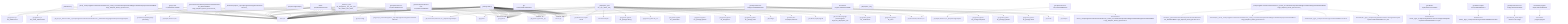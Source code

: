 graph TD
    app-mlperf-inference,d775cac873ee4231_(_reference,_bert-99,_deepsparse,_cpu,_test,_r5.0-dev_default,_int8,_offline_) --> detect,os
    get-sys-utils-cm,bc90993277e84b8e --> detect,os
    app-mlperf-inference,d775cac873ee4231_(_reference,_bert-99,_deepsparse,_cpu,_test,_r5.0-dev_default,_int8,_offline_) --> get,python
    get-mlperf-inference-src,4b57186581024797_(_deeplearningexamples_) --> detect,os
    get-mlperf-inference-src,4b57186581024797_(_deeplearningexamples_) --> get,python3
    get-git-repo,ed603e7292974f10_(_branch.master,_repo.https://github.com/mlcommons/inference,_submodules.language/bert/DeepLearningExamples_) --> detect,os
    get-mlperf-inference-src,4b57186581024797_(_deeplearningexamples_) --> get,git,repo,_branch.master,_repo.https://github.com/mlcommons/inference,_submodules.language/bert/DeepLearningExamples
    app-mlperf-inference,d775cac873ee4231_(_reference,_bert-99,_deepsparse,_cpu,_test,_r5.0-dev_default,_int8,_offline_) --> get,mlcommons,inference,src,_deeplearningexamples
    get-mlperf-inference-utils,e341e5f86d8342e5 --> get,mlperf,inference,src,_deeplearningexamples
    app-mlperf-inference,d775cac873ee4231_(_reference,_bert-99,_deepsparse,_cpu,_test,_r5.0-dev_default,_int8,_offline_) --> get,mlperf,inference,utils
    get-sys-utils-cm,bc90993277e84b8e --> detect,os
    download-file,9cdc8dc41aae437e_(_wget,_url.https://raw.githubusercontent.com/rajpurkar/SQuAD-explorer/master/dataset/dev-v1.1.json_) --> detect,os
    get-generic-sys-util,bb0393afa8404a11_(_md5sha1sum_) --> detect,os
    get-generic-sys-util,bb0393afa8404a11_(_install,_md5sha1sum_) --> detect,os
    get-generic-sys-util,bb0393afa8404a11_(_md5sha1sum_) --> get,generic-sys-util,_install,_md5sha1sum
    download-file,9cdc8dc41aae437e_(_wget,_url.https://raw.githubusercontent.com/rajpurkar/SQuAD-explorer/master/dataset/dev-v1.1.json_) --> get,generic-sys-util,_md5sha1sum
    download-and-extract,c67e81a4ce2649f5_(_wget,_url.https://raw.githubusercontent.com/rajpurkar/SQuAD-explorer/master/dataset/dev-v1.1.json_) --> download,file,_wget,_url.https://raw.githubusercontent.com/rajpurkar/SQuAD-explorer/master/dataset/dev-v1.1.json
    get-dataset-squad,6651c119c3ae49b3 --> download-and-extract,_wget,_url.https://raw.githubusercontent.com/rajpurkar/SQuAD-explorer/master/dataset/dev-v1.1.json
    app-mlperf-inference,d775cac873ee4231_(_reference,_bert-99,_deepsparse,_cpu,_test,_r5.0-dev_default,_int8,_offline_) --> get,dataset,squad,language-processing
    download-file,9cdc8dc41aae437e_(_wget,_url.https://zenodo.org/record/3733868/files/vocab.txt_) --> detect,os
    download-file,9cdc8dc41aae437e_(_wget,_url.https://zenodo.org/record/3733868/files/vocab.txt_) --> get,generic-sys-util,_md5sha1sum
    download-and-extract,c67e81a4ce2649f5_(_wget,_url.https://zenodo.org/record/3733868/files/vocab.txt_) --> download,file,_wget,_url.https://zenodo.org/record/3733868/files/vocab.txt
    get-dataset-squad-vocab,e38874fff5094577 --> download-and-extract,_wget,_url.https://zenodo.org/record/3733868/files/vocab.txt
    app-mlperf-inference,d775cac873ee4231_(_reference,_bert-99,_deepsparse,_cpu,_test,_r5.0-dev_default,_int8,_offline_) --> get,dataset-aux,squad-vocab
    app-mlperf-inference-mlcommons-python,ff149e9781fc4b65_(_deepsparse,_bert-99,_cpu,_offline,_int8_) --> detect,os
    detect-cpu,586c8a43320142f7 --> detect,os
    app-mlperf-inference-mlcommons-python,ff149e9781fc4b65_(_deepsparse,_bert-99,_cpu,_offline,_int8_) --> detect,cpu
    get-sys-utils-cm,bc90993277e84b8e --> detect,os
    app-mlperf-inference-mlcommons-python,ff149e9781fc4b65_(_deepsparse,_bert-99,_cpu,_offline,_int8_) --> get,python
    get-generic-python-lib,94b62a682bc44791_(_torch_) --> detect,os
    detect-cpu,586c8a43320142f7 --> detect,os
    get-generic-python-lib,94b62a682bc44791_(_torch_) --> detect,cpu
    get-generic-python-lib,94b62a682bc44791_(_torch_) --> get,python3
    get-generic-python-lib,94b62a682bc44791_(_pip_) --> get,python3
    get-generic-python-lib,94b62a682bc44791_(_torch_) --> get,generic-python-lib,_pip
    app-mlperf-inference-mlcommons-python,ff149e9781fc4b65_(_deepsparse,_bert-99,_cpu,_offline,_int8_) --> get,generic-python-lib,_torch
    get-generic-python-lib,94b62a682bc44791_(_transformers_) --> detect,os
    detect-cpu,586c8a43320142f7 --> detect,os
    get-generic-python-lib,94b62a682bc44791_(_transformers_) --> detect,cpu
    get-generic-python-lib,94b62a682bc44791_(_transformers_) --> get,python3
    get-generic-python-lib,94b62a682bc44791_(_pip_) --> get,python3
    get-generic-python-lib,94b62a682bc44791_(_transformers_) --> get,generic-python-lib,_pip
    app-mlperf-inference-mlcommons-python,ff149e9781fc4b65_(_deepsparse,_bert-99,_cpu,_offline,_int8_) --> get,generic-python-lib,_transformers
    download-file,9cdc8dc41aae437e_(_cmutil,_url.https://github.com/mlcommons/inference_results_v2.1/raw/master/open/NeuralMagic/code/bert/deepsparse/models/oBERT-Large_95sparse_block4_qat.onnx.tar.xz_) --> detect,os
    download-and-extract,c67e81a4ce2649f5_(_url.https://github.com/mlcommons/inference_results_v2.1/raw/master/open/NeuralMagic/code/bert/deepsparse/models/oBERT-Large_95sparse_block4_qat.onnx.tar.xz_) --> download,file,_cmutil,_url.https://github.com/mlcommons/inference_results_v2.1/raw/master/open/NeuralMagic/code/bert/deepsparse/models/oBERT-Large_95sparse_block4_qat.onnx.tar.xz
    extract-file,3f0b76219d004817_(_path./Users/runner/MLC/repos/local/cache/download-file_7ffb54e2/oBERT-Large_95sparse_block4_qat.onnx.tar.xz_) --> detect,os
    extract-file,3f0b76219d004817_(_path./Users/runner/MLC/repos/local/cache/download-file_7ffb54e2/oBERT-Large_95sparse_block4_qat.onnx.tar.xz_) --> get,generic-sys-util,_md5sha1sum
    download-and-extract,c67e81a4ce2649f5_(_url.https://github.com/mlcommons/inference_results_v2.1/raw/master/open/NeuralMagic/code/bert/deepsparse/models/oBERT-Large_95sparse_block4_qat.onnx.tar.xz_) --> extract,file,_path./Users/runner/MLC/repos/local/cache/download-file_7ffb54e2/oBERT-Large_95sparse_block4_qat.onnx.tar.xz
    get-ml-model-bert-large-squad,5e865dbdc65949d2_(_deepsparse,_int8_) --> download-and-extract,_url.https://github.com/mlcommons/inference_results_v2.1/raw/master/open/NeuralMagic/code/bert/deepsparse/models/oBERT-Large_95sparse_block4_qat.onnx.tar.xz
    get-ml-model-bert-large-squad,5e865dbdc65949d2_(_deepsparse,_int8_) --> get,dataset-aux,squad-vocab
    app-mlperf-inference-mlcommons-python,ff149e9781fc4b65_(_deepsparse,_bert-99,_cpu,_offline,_int8_) --> get,ml-model,language-processing,bert-large,raw,_deepsparse,_int8
    app-mlperf-inference-mlcommons-python,ff149e9781fc4b65_(_deepsparse,_bert-99,_cpu,_offline,_int8_) --> get,dataset,squad,original
    app-mlperf-inference-mlcommons-python,ff149e9781fc4b65_(_deepsparse,_bert-99,_cpu,_offline,_int8_) --> get,dataset-aux,squad-vocab
    generate-mlperf-inference-user-conf,3af4475745964b93 --> detect,os
    detect-cpu,586c8a43320142f7 --> detect,os
    generate-mlperf-inference-user-conf,3af4475745964b93 --> detect,cpu
    generate-mlperf-inference-user-conf,3af4475745964b93 --> get,python
    generate-mlperf-inference-user-conf,3af4475745964b93 --> get,mlcommons,inference,src,_deeplearningexamples
    get-mlperf-inference-sut-configs,c2fbf72009e2445b --> get,cache,dir,_name.mlperf-inference-sut-configs
    generate-mlperf-inference-user-conf,3af4475745964b93 --> get,sut,configs
    app-mlperf-inference-mlcommons-python,ff149e9781fc4b65_(_deepsparse,_bert-99,_cpu,_offline,_int8_) --> generate,user-conf,mlperf,inference
    get-mlperf-inference-loadgen,64c3d98d0ba04950 --> detect,os
    get-mlperf-inference-loadgen,64c3d98d0ba04950 --> get,python3
    get-mlperf-inference-loadgen,64c3d98d0ba04950 --> get,mlcommons,inference,src
    get-mlperf-inference-loadgen,64c3d98d0ba04950 --> get,compiler
    detect-cpu,586c8a43320142f7 --> detect,os
    get-cmake,52bf974d791b4fc8 --> detect,cpu
    get-mlperf-inference-loadgen,64c3d98d0ba04950 --> get,cmake
    get-generic-python-lib,94b62a682bc44791_(_package.wheel_) --> detect,os
    detect-cpu,586c8a43320142f7 --> detect,os
    get-generic-python-lib,94b62a682bc44791_(_package.wheel_) --> detect,cpu
    get-generic-python-lib,94b62a682bc44791_(_package.wheel_) --> get,python3
    get-generic-python-lib,94b62a682bc44791_(_pip_) --> get,python3
    get-generic-python-lib,94b62a682bc44791_(_package.wheel_) --> get,generic-python-lib,_pip
    get-mlperf-inference-loadgen,64c3d98d0ba04950 --> get,generic-python-lib,_package.wheel
    get-generic-python-lib,94b62a682bc44791_(_pip_) --> get,python3
    get-mlperf-inference-loadgen,64c3d98d0ba04950 --> get,generic-python-lib,_pip
    get-generic-python-lib,94b62a682bc44791_(_package.pybind11_) --> detect,os
    detect-cpu,586c8a43320142f7 --> detect,os
    get-generic-python-lib,94b62a682bc44791_(_package.pybind11_) --> detect,cpu
    get-generic-python-lib,94b62a682bc44791_(_package.pybind11_) --> get,python3
    get-generic-python-lib,94b62a682bc44791_(_pip_) --> get,python3
    get-generic-python-lib,94b62a682bc44791_(_package.pybind11_) --> get,generic-python-lib,_pip
    get-mlperf-inference-loadgen,64c3d98d0ba04950 --> get,generic-python-lib,_package.pybind11
    get-generic-python-lib,94b62a682bc44791_(_package.setuptools_) --> detect,os
    detect-cpu,586c8a43320142f7 --> detect,os
    get-generic-python-lib,94b62a682bc44791_(_package.setuptools_) --> detect,cpu
    get-generic-python-lib,94b62a682bc44791_(_package.setuptools_) --> get,python3
    get-generic-python-lib,94b62a682bc44791_(_pip_) --> get,python3
    get-generic-python-lib,94b62a682bc44791_(_package.setuptools_) --> get,generic-python-lib,_pip
    get-mlperf-inference-loadgen,64c3d98d0ba04950 --> get,generic-python-lib,_package.setuptools
    app-mlperf-inference-mlcommons-python,ff149e9781fc4b65_(_deepsparse,_bert-99,_cpu,_offline,_int8_) --> get,loadgen
    app-mlperf-inference-mlcommons-python,ff149e9781fc4b65_(_deepsparse,_bert-99,_cpu,_offline,_int8_) --> get,mlcommons,inference,src,_deeplearningexamples
    get-mlperf-inference-src,4b57186581024797 --> detect,os
    get-mlperf-inference-src,4b57186581024797 --> get,python3
    get-git-repo,ed603e7292974f10_(_branch.deepsparse,_repo.https://github.com/gateoverflow/nm-inference_) --> detect,os
    get-mlperf-inference-src,4b57186581024797 --> get,git,repo,_branch.deepsparse,_repo.https://github.com/gateoverflow/nm-inference
    app-mlperf-inference-mlcommons-python,ff149e9781fc4b65_(_deepsparse,_bert-99,_cpu,_offline,_int8_) --> get,mlcommons,inference,src
    get-generic-python-lib,94b62a682bc44791_(_package.psutil_) --> detect,os
    detect-cpu,586c8a43320142f7 --> detect,os
    get-generic-python-lib,94b62a682bc44791_(_package.psutil_) --> detect,cpu
    get-generic-python-lib,94b62a682bc44791_(_package.psutil_) --> get,python3
    get-generic-python-lib,94b62a682bc44791_(_pip_) --> get,python3
    get-generic-python-lib,94b62a682bc44791_(_package.psutil_) --> get,generic-python-lib,_pip
    app-mlperf-inference-mlcommons-python,ff149e9781fc4b65_(_deepsparse,_bert-99,_cpu,_offline,_int8_) --> get,generic-python-lib,_package.psutil
    get-generic-python-lib,94b62a682bc44791_(_deepsparse_) --> detect,os
    detect-cpu,586c8a43320142f7 --> detect,os
    get-generic-python-lib,94b62a682bc44791_(_deepsparse_) --> detect,cpu
    get-generic-python-lib,94b62a682bc44791_(_deepsparse_) --> get,python3
    get-generic-python-lib,94b62a682bc44791_(_pip_) --> get,python3
    get-generic-python-lib,94b62a682bc44791_(_deepsparse_) --> get,generic-python-lib,_pip
    app-mlperf-inference-mlcommons-python,ff149e9781fc4b65_(_deepsparse,_bert-99,_cpu,_offline,_int8_) --> get,generic-python-lib,_deepsparse
    get-generic-python-lib,94b62a682bc44791_(_package.pydantic_) --> detect,os
    detect-cpu,586c8a43320142f7 --> detect,os
    get-generic-python-lib,94b62a682bc44791_(_package.pydantic_) --> detect,cpu
    get-generic-python-lib,94b62a682bc44791_(_package.pydantic_) --> get,python3
    get-generic-python-lib,94b62a682bc44791_(_pip_) --> get,python3
    get-generic-python-lib,94b62a682bc44791_(_package.pydantic_) --> get,generic-python-lib,_pip
    app-mlperf-inference-mlcommons-python,ff149e9781fc4b65_(_deepsparse,_bert-99,_cpu,_offline,_int8_) --> get,generic-python-lib,_package.pydantic
    get-generic-python-lib,94b62a682bc44791_(_tokenization_) --> detect,os
    detect-cpu,586c8a43320142f7 --> detect,os
    get-generic-python-lib,94b62a682bc44791_(_tokenization_) --> detect,cpu
    get-generic-python-lib,94b62a682bc44791_(_tokenization_) --> get,python3
    get-generic-python-lib,94b62a682bc44791_(_pip_) --> get,python3
    get-generic-python-lib,94b62a682bc44791_(_tokenization_) --> get,generic-python-lib,_pip
    app-mlperf-inference-mlcommons-python,ff149e9781fc4b65_(_deepsparse,_bert-99,_cpu,_offline,_int8_) --> get,generic-python-lib,_tokenization
    get-generic-python-lib,94b62a682bc44791_(_six_) --> detect,os
    detect-cpu,586c8a43320142f7 --> detect,os
    get-generic-python-lib,94b62a682bc44791_(_six_) --> detect,cpu
    get-generic-python-lib,94b62a682bc44791_(_six_) --> get,python3
    get-generic-python-lib,94b62a682bc44791_(_pip_) --> get,python3
    get-generic-python-lib,94b62a682bc44791_(_six_) --> get,generic-python-lib,_pip
    app-mlperf-inference-mlcommons-python,ff149e9781fc4b65_(_deepsparse,_bert-99,_cpu,_offline,_int8_) --> get,generic-python-lib,_six
    get-generic-python-lib,94b62a682bc44791_(_package.absl-py_) --> detect,os
    detect-cpu,586c8a43320142f7 --> detect,os
    get-generic-python-lib,94b62a682bc44791_(_package.absl-py_) --> detect,cpu
    get-generic-python-lib,94b62a682bc44791_(_package.absl-py_) --> get,python3
    get-generic-python-lib,94b62a682bc44791_(_pip_) --> get,python3
    get-generic-python-lib,94b62a682bc44791_(_package.absl-py_) --> get,generic-python-lib,_pip
    app-mlperf-inference-mlcommons-python,ff149e9781fc4b65_(_deepsparse,_bert-99,_cpu,_offline,_int8_) --> get,generic-python-lib,_package.absl-py
    detect-cpu,586c8a43320142f7 --> detect,os
    benchmark-program,19f369ef47084895 --> detect,cpu
    benchmark-program-mlperf,cfff0132a8aa4018 --> benchmark-program,program
    app-mlperf-inference-mlcommons-python,ff149e9781fc4b65_(_deepsparse,_bert-99,_cpu,_offline,_int8_) --> benchmark-mlperf
